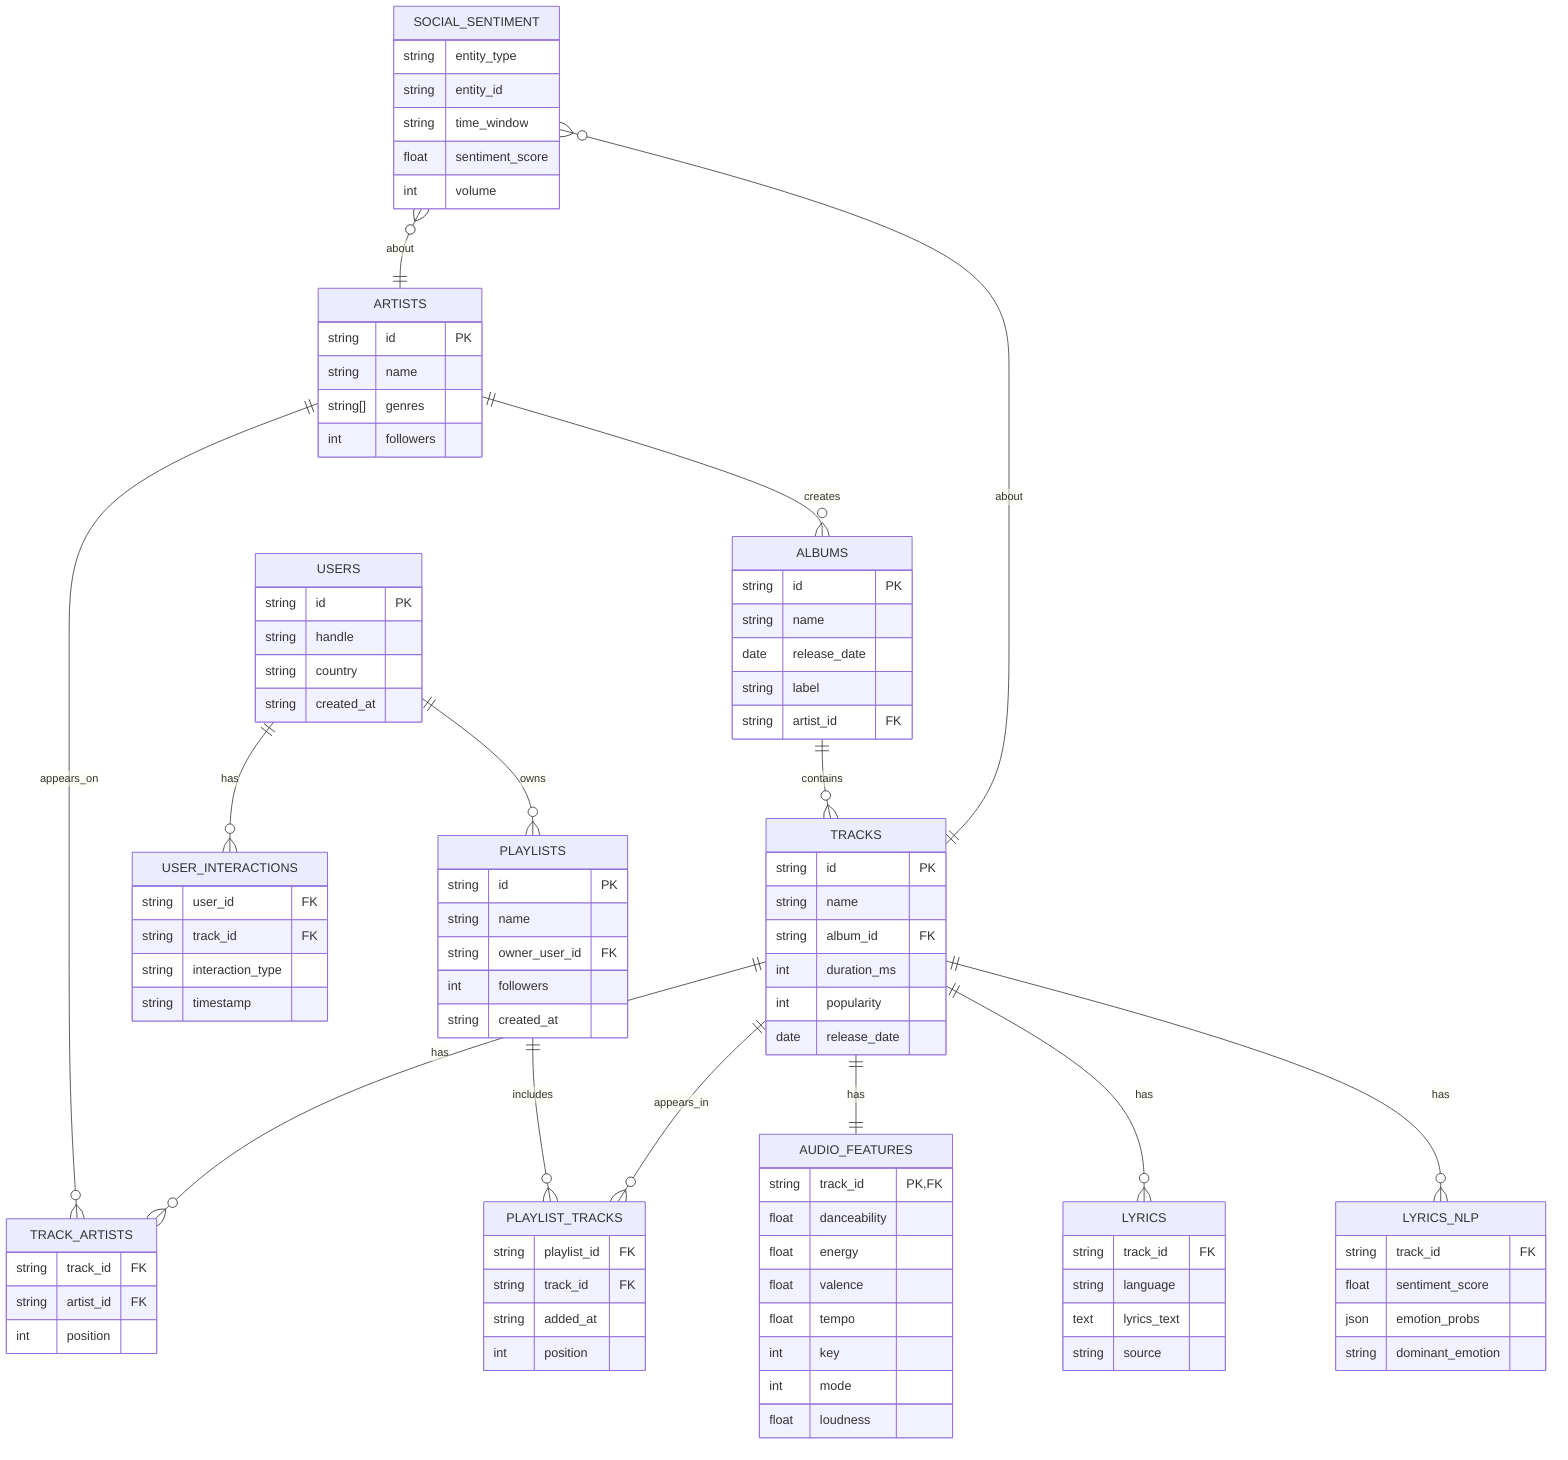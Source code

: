 erDiagram
  USERS ||--o{ PLAYLISTS : owns
  USERS ||--o{ USER_INTERACTIONS : has

  ARTISTS ||--o{ ALBUMS : creates
  ARTISTS ||--o{ TRACK_ARTISTS : appears_on
  TRACKS ||--o{ TRACK_ARTISTS : has

  ALBUMS ||--o{ TRACKS : contains

  PLAYLISTS ||--o{ PLAYLIST_TRACKS : includes
  TRACKS ||--o{ PLAYLIST_TRACKS : appears_in

  TRACKS ||--|| AUDIO_FEATURES : has
  TRACKS ||--o{ LYRICS : has
  TRACKS ||--o{ LYRICS_NLP : has

  SOCIAL_SENTIMENT }o--|| ARTISTS : about
  SOCIAL_SENTIMENT }o--|| TRACKS : about

  USERS {
    string id PK
    string handle
    string country
    string created_at
  }

  ARTISTS {
    string id PK
    string name
    string[] genres
    int followers
  }

  ALBUMS {
    string id PK
    string name
    date release_date
    string label
    string artist_id FK
  }

  TRACKS {
    string id PK
    string name
    string album_id FK
    int duration_ms
    int popularity
    date release_date
  }

  TRACK_ARTISTS {
    string track_id FK
    string artist_id FK
    int position
  }

  AUDIO_FEATURES {
    string track_id PK, FK
    float danceability
    float energy
    float valence
    float tempo
    int key
    int mode
    float loudness
  }

  PLAYLISTS {
    string id PK
    string name
    string owner_user_id FK
    int followers
    string created_at
  }

  PLAYLIST_TRACKS {
    string playlist_id FK
    string track_id FK
    string added_at
    int position
  }

  LYRICS {
    string track_id FK
    string language
    text lyrics_text
    string source
  }

  LYRICS_NLP {
    string track_id FK
    float sentiment_score
    json emotion_probs
    string dominant_emotion
  }

  SOCIAL_SENTIMENT {
    string entity_type
    string entity_id
    string time_window
    float sentiment_score
    int volume
  }

  USER_INTERACTIONS {
    string user_id FK
    string track_id FK
    string interaction_type
    string timestamp
  }